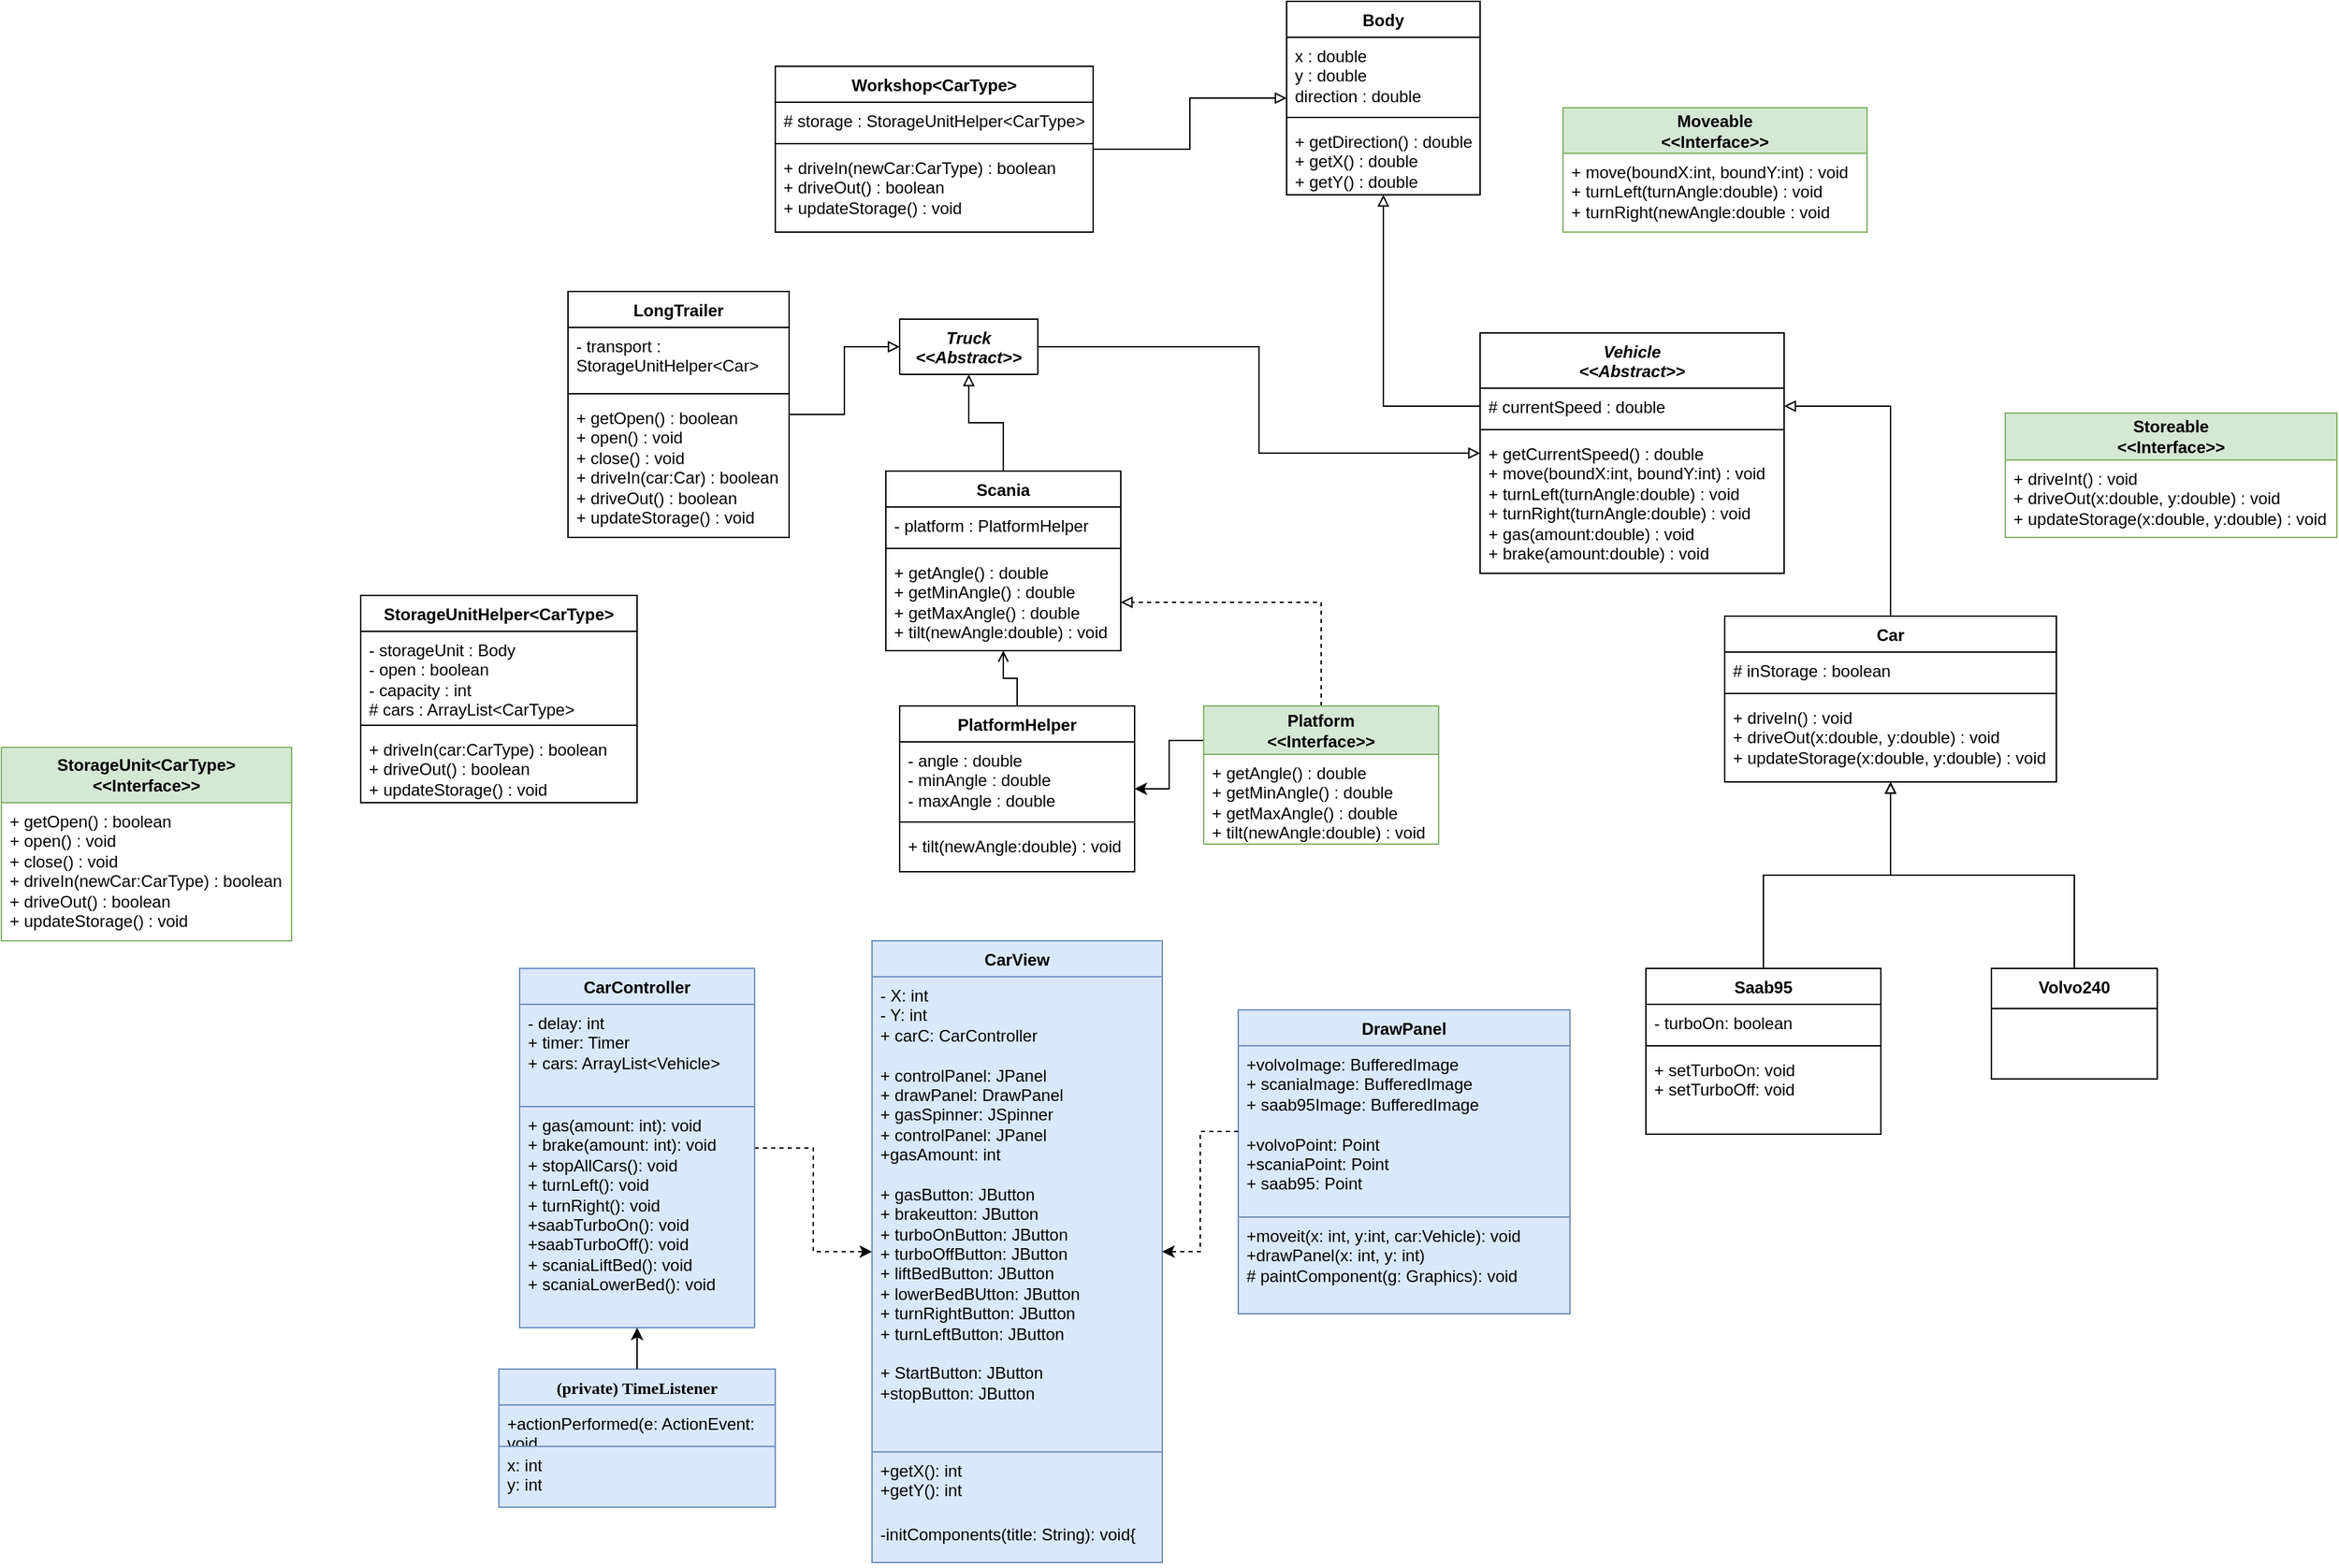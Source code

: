 <mxfile version="22.1.5" type="github">
  <diagram name="Sida-1" id="CnWCtKxtzdh5dnYdsv_A">
    <mxGraphModel dx="1622" dy="3037" grid="1" gridSize="10" guides="1" tooltips="1" connect="1" arrows="1" fold="1" page="1" pageScale="1" pageWidth="827" pageHeight="1169" math="0" shadow="0">
      <root>
        <mxCell id="0" />
        <mxCell id="1" parent="0" />
        <mxCell id="2kluUkrTPu_d9wiH57XI-1" value="&lt;div&gt;Body&lt;/div&gt;" style="swimlane;fontStyle=1;align=center;verticalAlign=top;childLayout=stackLayout;horizontal=1;startSize=26;horizontalStack=0;resizeParent=1;resizeParentMax=0;resizeLast=0;collapsible=1;marginBottom=0;whiteSpace=wrap;html=1;" parent="1" vertex="1">
          <mxGeometry x="270" y="-120" width="140" height="140" as="geometry" />
        </mxCell>
        <mxCell id="2kluUkrTPu_d9wiH57XI-2" value="x : double&lt;br&gt;y : double&lt;br&gt;direction : double" style="text;strokeColor=none;fillColor=none;align=left;verticalAlign=top;spacingLeft=4;spacingRight=4;overflow=hidden;rotatable=0;points=[[0,0.5],[1,0.5]];portConstraint=eastwest;whiteSpace=wrap;html=1;" parent="2kluUkrTPu_d9wiH57XI-1" vertex="1">
          <mxGeometry y="26" width="140" height="54" as="geometry" />
        </mxCell>
        <mxCell id="2kluUkrTPu_d9wiH57XI-3" value="" style="line;strokeWidth=1;fillColor=none;align=left;verticalAlign=middle;spacingTop=-1;spacingLeft=3;spacingRight=3;rotatable=0;labelPosition=right;points=[];portConstraint=eastwest;strokeColor=inherit;" parent="2kluUkrTPu_d9wiH57XI-1" vertex="1">
          <mxGeometry y="80" width="140" height="8" as="geometry" />
        </mxCell>
        <mxCell id="2kluUkrTPu_d9wiH57XI-4" value="+ getDirection() : double&lt;br&gt;+ getX() : double&lt;br&gt;+ getY() : double" style="text;strokeColor=none;fillColor=none;align=left;verticalAlign=top;spacingLeft=4;spacingRight=4;overflow=hidden;rotatable=0;points=[[0,0.5],[1,0.5]];portConstraint=eastwest;whiteSpace=wrap;html=1;" parent="2kluUkrTPu_d9wiH57XI-1" vertex="1">
          <mxGeometry y="88" width="140" height="52" as="geometry" />
        </mxCell>
        <mxCell id="2kluUkrTPu_d9wiH57XI-86" style="edgeStyle=orthogonalEdgeStyle;rounded=0;orthogonalLoop=1;jettySize=auto;html=1;endArrow=block;endFill=0;" parent="1" source="2kluUkrTPu_d9wiH57XI-5" target="MsR3hsUYv7-_mPZWKxLB-7" edge="1">
          <mxGeometry relative="1" as="geometry" />
        </mxCell>
        <mxCell id="2kluUkrTPu_d9wiH57XI-5" value="Car" style="swimlane;fontStyle=1;align=center;verticalAlign=top;childLayout=stackLayout;horizontal=1;startSize=26;horizontalStack=0;resizeParent=1;resizeParentMax=0;resizeLast=0;collapsible=1;marginBottom=0;whiteSpace=wrap;html=1;" parent="1" vertex="1">
          <mxGeometry x="587" y="325" width="240" height="120" as="geometry" />
        </mxCell>
        <mxCell id="2kluUkrTPu_d9wiH57XI-6" value="# inStorage : boolean" style="text;strokeColor=none;fillColor=none;align=left;verticalAlign=top;spacingLeft=4;spacingRight=4;overflow=hidden;rotatable=0;points=[[0,0.5],[1,0.5]];portConstraint=eastwest;whiteSpace=wrap;html=1;" parent="2kluUkrTPu_d9wiH57XI-5" vertex="1">
          <mxGeometry y="26" width="240" height="26" as="geometry" />
        </mxCell>
        <mxCell id="2kluUkrTPu_d9wiH57XI-7" value="" style="line;strokeWidth=1;fillColor=none;align=left;verticalAlign=middle;spacingTop=-1;spacingLeft=3;spacingRight=3;rotatable=0;labelPosition=right;points=[];portConstraint=eastwest;strokeColor=inherit;" parent="2kluUkrTPu_d9wiH57XI-5" vertex="1">
          <mxGeometry y="52" width="240" height="8" as="geometry" />
        </mxCell>
        <mxCell id="2kluUkrTPu_d9wiH57XI-8" value="+ driveIn() : void&lt;br&gt;+ driveOut(x:double, y:double) : void&lt;br&gt;+ updateStorage(x:double, y:double) : void" style="text;strokeColor=none;fillColor=none;align=left;verticalAlign=top;spacingLeft=4;spacingRight=4;overflow=hidden;rotatable=0;points=[[0,0.5],[1,0.5]];portConstraint=eastwest;whiteSpace=wrap;html=1;" parent="2kluUkrTPu_d9wiH57XI-5" vertex="1">
          <mxGeometry y="60" width="240" height="60" as="geometry" />
        </mxCell>
        <mxCell id="H5_OlWIS93rptUYR8ua4-9" style="edgeStyle=orthogonalEdgeStyle;rounded=0;orthogonalLoop=1;jettySize=auto;html=1;dashed=1;" edge="1" parent="1" source="2kluUkrTPu_d9wiH57XI-9" target="2kluUkrTPu_d9wiH57XI-13">
          <mxGeometry relative="1" as="geometry" />
        </mxCell>
        <mxCell id="2kluUkrTPu_d9wiH57XI-9" value="CarController" style="swimlane;fontStyle=1;align=center;verticalAlign=top;childLayout=stackLayout;horizontal=1;startSize=26;horizontalStack=0;resizeParent=1;resizeParentMax=0;resizeLast=0;collapsible=1;marginBottom=0;whiteSpace=wrap;html=1;fillColor=#dae8fc;strokeColor=#6c8ebf;" parent="1" vertex="1">
          <mxGeometry x="-285" y="580" width="170" height="260" as="geometry" />
        </mxCell>
        <mxCell id="2kluUkrTPu_d9wiH57XI-10" value="&lt;div&gt;- delay: int&lt;/div&gt;&lt;div&gt;+ timer: Timer&lt;/div&gt;&lt;div&gt;+ cars: ArrayList&amp;lt;Vehicle&amp;gt;&lt;br&gt;&lt;/div&gt;" style="text;strokeColor=#6c8ebf;fillColor=#dae8fc;align=left;verticalAlign=top;spacingLeft=4;spacingRight=4;overflow=hidden;rotatable=0;points=[[0,0.5],[1,0.5]];portConstraint=eastwest;whiteSpace=wrap;html=1;" parent="2kluUkrTPu_d9wiH57XI-9" vertex="1">
          <mxGeometry y="26" width="170" height="74" as="geometry" />
        </mxCell>
        <mxCell id="2kluUkrTPu_d9wiH57XI-12" value="&lt;div&gt;+ gas(amount: int): void&lt;/div&gt;&lt;div&gt;+ brake(amount: int): void&lt;/div&gt;&lt;div&gt;+ stopAllCars(): void&lt;/div&gt;&lt;div&gt;+ turnLeft(): void&lt;/div&gt;&lt;div&gt;+ turnRight(): void&lt;/div&gt;&lt;div&gt;+saabTurboOn(): void&lt;br&gt;&lt;/div&gt;&lt;div&gt;+saabTurboOff(): void&lt;br&gt;&lt;/div&gt;&lt;div&gt;+ scaniaLiftBed(): void&lt;/div&gt;&lt;div&gt;+ scaniaLowerBed(): void&lt;br&gt;&lt;/div&gt;&lt;div&gt;&lt;br&gt;&lt;/div&gt;" style="text;strokeColor=#6c8ebf;fillColor=#dae8fc;align=left;verticalAlign=top;spacingLeft=4;spacingRight=4;overflow=hidden;rotatable=0;points=[[0,0.5],[1,0.5]];portConstraint=eastwest;whiteSpace=wrap;html=1;" parent="2kluUkrTPu_d9wiH57XI-9" vertex="1">
          <mxGeometry y="100" width="170" height="160" as="geometry" />
        </mxCell>
        <mxCell id="2kluUkrTPu_d9wiH57XI-13" value="CarView" style="swimlane;fontStyle=1;align=center;verticalAlign=top;childLayout=stackLayout;horizontal=1;startSize=26;horizontalStack=0;resizeParent=1;resizeParentMax=0;resizeLast=0;collapsible=1;marginBottom=0;whiteSpace=wrap;html=1;fillColor=#dae8fc;strokeColor=#6c8ebf;" parent="1" vertex="1">
          <mxGeometry x="-30" y="560" width="210" height="450" as="geometry" />
        </mxCell>
        <mxCell id="2kluUkrTPu_d9wiH57XI-14" value="&lt;div&gt;- X: int&lt;/div&gt;&lt;div&gt;- Y: int&lt;br&gt;&lt;/div&gt;&lt;div&gt;+ carC: CarController&lt;/div&gt;&lt;br&gt;&lt;div&gt;+ controlPanel: JPanel&lt;br&gt;&lt;/div&gt;&lt;div&gt;+ drawPanel: DrawPanel&lt;/div&gt;&lt;div&gt;+ gasSpinner: JSpinner&lt;br&gt;&lt;/div&gt;&lt;div&gt;+ controlPanel: JPanel&lt;br&gt;&lt;/div&gt;&lt;div&gt;+gasAmount: int&lt;br&gt;&lt;/div&gt;&lt;div&gt;&lt;div&gt;&lt;br&gt;&lt;/div&gt;&lt;div&gt;+ gasButton: JButton&lt;/div&gt;&lt;div&gt;+ brakeutton: JButton&lt;/div&gt;&lt;/div&gt;&lt;div&gt;+ turboOnButton: JButton&lt;/div&gt;&lt;div&gt;+ turboOffButton: JButton&lt;/div&gt;&lt;div&gt;+ liftBedButton: JButton&lt;/div&gt;&lt;div&gt;+ lowerBedBUtton: JButton&lt;/div&gt;&lt;div&gt;+ turnRightButton: JButton &lt;br&gt;&lt;/div&gt;&lt;div&gt;+ turnLeftButton: JButton &lt;br&gt;&lt;/div&gt;&lt;div&gt;&lt;br&gt;&lt;/div&gt;&lt;div&gt;+ StartButton: JButton&lt;/div&gt;&lt;div&gt;+stopButton: JButton&lt;br&gt;&lt;/div&gt;&lt;div&gt;&lt;br&gt;&lt;/div&gt;" style="text;strokeColor=#6c8ebf;fillColor=#dae8fc;align=left;verticalAlign=top;spacingLeft=4;spacingRight=4;overflow=hidden;rotatable=0;points=[[0,0.5],[1,0.5]];portConstraint=eastwest;whiteSpace=wrap;html=1;" parent="2kluUkrTPu_d9wiH57XI-13" vertex="1">
          <mxGeometry y="26" width="210" height="344" as="geometry" />
        </mxCell>
        <mxCell id="2kluUkrTPu_d9wiH57XI-16" value="&lt;div&gt;+getX(): int&lt;/div&gt;&lt;div&gt;+getY(): int&lt;/div&gt;&lt;div&gt;&lt;br&gt;&lt;/div&gt;&lt;div&gt;-initComponents(title: String): void{&lt;sup&gt;&lt;br&gt;&lt;/sup&gt;&lt;/div&gt;&lt;div&gt;&lt;br&gt;&lt;/div&gt;" style="text;strokeColor=#6c8ebf;fillColor=#dae8fc;align=left;verticalAlign=top;spacingLeft=4;spacingRight=4;overflow=hidden;rotatable=0;points=[[0,0.5],[1,0.5]];portConstraint=eastwest;whiteSpace=wrap;html=1;" parent="2kluUkrTPu_d9wiH57XI-13" vertex="1">
          <mxGeometry y="370" width="210" height="80" as="geometry" />
        </mxCell>
        <mxCell id="2kluUkrTPu_d9wiH57XI-17" value="DrawPanel" style="swimlane;fontStyle=1;align=center;verticalAlign=top;childLayout=stackLayout;horizontal=1;startSize=26;horizontalStack=0;resizeParent=1;resizeParentMax=0;resizeLast=0;collapsible=1;marginBottom=0;whiteSpace=wrap;html=1;fillColor=#dae8fc;strokeColor=#6c8ebf;" parent="1" vertex="1">
          <mxGeometry x="235" y="610" width="240" height="220" as="geometry" />
        </mxCell>
        <mxCell id="2kluUkrTPu_d9wiH57XI-18" value="&lt;div&gt;+volvoImage: BufferedImage&lt;/div&gt;&lt;div&gt;+ scaniaImage: BufferedImage&lt;br&gt;&lt;/div&gt;&lt;div&gt;+ saab95Image: BufferedImage&lt;/div&gt;&lt;div&gt;&lt;br&gt;&lt;/div&gt;&lt;div&gt;+volvoPoint: Point&lt;/div&gt;&lt;div&gt;+scaniaPoint: Point&lt;/div&gt;&lt;div&gt;+ saab95: Point&lt;/div&gt;" style="text;strokeColor=#6c8ebf;fillColor=#dae8fc;align=left;verticalAlign=top;spacingLeft=4;spacingRight=4;overflow=hidden;rotatable=0;points=[[0,0.5],[1,0.5]];portConstraint=eastwest;whiteSpace=wrap;html=1;" parent="2kluUkrTPu_d9wiH57XI-17" vertex="1">
          <mxGeometry y="26" width="240" height="124" as="geometry" />
        </mxCell>
        <mxCell id="2kluUkrTPu_d9wiH57XI-20" value="&lt;div&gt;+moveit(x: int, y:int, car:Vehicle): void&lt;br&gt;&lt;/div&gt;&lt;div&gt;+drawPanel(x: int, y: int)&lt;br&gt;&lt;/div&gt;# paintComponent(g: Graphics): void " style="text;strokeColor=#6c8ebf;fillColor=#dae8fc;align=left;verticalAlign=top;spacingLeft=4;spacingRight=4;overflow=hidden;rotatable=0;points=[[0,0.5],[1,0.5]];portConstraint=eastwest;whiteSpace=wrap;html=1;" parent="2kluUkrTPu_d9wiH57XI-17" vertex="1">
          <mxGeometry y="150" width="240" height="70" as="geometry" />
        </mxCell>
        <mxCell id="2kluUkrTPu_d9wiH57XI-82" style="edgeStyle=orthogonalEdgeStyle;rounded=0;orthogonalLoop=1;jettySize=auto;html=1;endArrow=block;endFill=0;" parent="1" source="2kluUkrTPu_d9wiH57XI-21" target="MsR3hsUYv7-_mPZWKxLB-6" edge="1">
          <mxGeometry relative="1" as="geometry" />
        </mxCell>
        <mxCell id="2kluUkrTPu_d9wiH57XI-21" value="&lt;div&gt;&lt;i&gt;Truck&lt;/i&gt;&lt;/div&gt;&lt;div&gt;&lt;i&gt;&amp;lt;&amp;lt;Abstract&amp;gt;&amp;gt;&lt;/i&gt;&lt;/div&gt;" style="swimlane;fontStyle=1;align=center;verticalAlign=top;childLayout=stackLayout;horizontal=1;startSize=66;horizontalStack=0;resizeParent=1;resizeParentMax=0;resizeLast=0;collapsible=1;marginBottom=0;whiteSpace=wrap;html=1;" parent="1" vertex="1">
          <mxGeometry x="-10" y="110" width="100" height="40" as="geometry" />
        </mxCell>
        <mxCell id="m9QJUeq86h9TBKvvN4Z5-19" style="edgeStyle=orthogonalEdgeStyle;rounded=0;orthogonalLoop=1;jettySize=auto;html=1;exitX=0.5;exitY=0;exitDx=0;exitDy=0;endArrow=open;endFill=0;" edge="1" parent="1" source="2kluUkrTPu_d9wiH57XI-28" target="2kluUkrTPu_d9wiH57XI-37">
          <mxGeometry relative="1" as="geometry" />
        </mxCell>
        <mxCell id="2kluUkrTPu_d9wiH57XI-28" value="PlatformHelper" style="swimlane;fontStyle=1;align=center;verticalAlign=top;childLayout=stackLayout;horizontal=1;startSize=26;horizontalStack=0;resizeParent=1;resizeParentMax=0;resizeLast=0;collapsible=1;marginBottom=0;whiteSpace=wrap;html=1;" parent="1" vertex="1">
          <mxGeometry x="-10" y="390" width="170" height="120" as="geometry" />
        </mxCell>
        <mxCell id="2kluUkrTPu_d9wiH57XI-29" value="- angle : double&lt;br&gt;- minAngle : double&lt;br&gt;- maxAngle : double" style="text;strokeColor=none;fillColor=none;align=left;verticalAlign=top;spacingLeft=4;spacingRight=4;overflow=hidden;rotatable=0;points=[[0,0.5],[1,0.5]];portConstraint=eastwest;whiteSpace=wrap;html=1;" parent="2kluUkrTPu_d9wiH57XI-28" vertex="1">
          <mxGeometry y="26" width="170" height="54" as="geometry" />
        </mxCell>
        <mxCell id="2kluUkrTPu_d9wiH57XI-30" value="" style="line;strokeWidth=1;fillColor=none;align=left;verticalAlign=middle;spacingTop=-1;spacingLeft=3;spacingRight=3;rotatable=0;labelPosition=right;points=[];portConstraint=eastwest;strokeColor=inherit;" parent="2kluUkrTPu_d9wiH57XI-28" vertex="1">
          <mxGeometry y="80" width="170" height="8" as="geometry" />
        </mxCell>
        <mxCell id="2kluUkrTPu_d9wiH57XI-31" value="+ tilt(newAngle:double) : void" style="text;strokeColor=none;fillColor=none;align=left;verticalAlign=top;spacingLeft=4;spacingRight=4;overflow=hidden;rotatable=0;points=[[0,0.5],[1,0.5]];portConstraint=eastwest;whiteSpace=wrap;html=1;" parent="2kluUkrTPu_d9wiH57XI-28" vertex="1">
          <mxGeometry y="88" width="170" height="32" as="geometry" />
        </mxCell>
        <mxCell id="2kluUkrTPu_d9wiH57XI-45" style="edgeStyle=orthogonalEdgeStyle;rounded=0;orthogonalLoop=1;jettySize=auto;html=1;endArrow=block;endFill=0;" parent="1" source="2kluUkrTPu_d9wiH57XI-32" target="2kluUkrTPu_d9wiH57XI-5" edge="1">
          <mxGeometry relative="1" as="geometry" />
        </mxCell>
        <mxCell id="2kluUkrTPu_d9wiH57XI-32" value="&lt;div&gt;Saab95&lt;/div&gt;" style="swimlane;fontStyle=1;align=center;verticalAlign=top;childLayout=stackLayout;horizontal=1;startSize=26;horizontalStack=0;resizeParent=1;resizeParentMax=0;resizeLast=0;collapsible=1;marginBottom=0;whiteSpace=wrap;html=1;" parent="1" vertex="1">
          <mxGeometry x="530" y="580" width="170" height="120" as="geometry" />
        </mxCell>
        <mxCell id="2kluUkrTPu_d9wiH57XI-33" value="- turboOn: boolean" style="text;strokeColor=none;fillColor=none;align=left;verticalAlign=top;spacingLeft=4;spacingRight=4;overflow=hidden;rotatable=0;points=[[0,0.5],[1,0.5]];portConstraint=eastwest;whiteSpace=wrap;html=1;" parent="2kluUkrTPu_d9wiH57XI-32" vertex="1">
          <mxGeometry y="26" width="170" height="26" as="geometry" />
        </mxCell>
        <mxCell id="2kluUkrTPu_d9wiH57XI-34" value="" style="line;strokeWidth=1;fillColor=none;align=left;verticalAlign=middle;spacingTop=-1;spacingLeft=3;spacingRight=3;rotatable=0;labelPosition=right;points=[];portConstraint=eastwest;strokeColor=inherit;" parent="2kluUkrTPu_d9wiH57XI-32" vertex="1">
          <mxGeometry y="52" width="170" height="8" as="geometry" />
        </mxCell>
        <mxCell id="2kluUkrTPu_d9wiH57XI-35" value="&lt;div&gt;+ setTurboOn: void&lt;/div&gt;&lt;div&gt;+ setTurboOff: void&lt;br&gt;&lt;/div&gt;" style="text;strokeColor=none;fillColor=none;align=left;verticalAlign=top;spacingLeft=4;spacingRight=4;overflow=hidden;rotatable=0;points=[[0,0.5],[1,0.5]];portConstraint=eastwest;whiteSpace=wrap;html=1;" parent="2kluUkrTPu_d9wiH57XI-32" vertex="1">
          <mxGeometry y="60" width="170" height="60" as="geometry" />
        </mxCell>
        <mxCell id="2kluUkrTPu_d9wiH57XI-46" style="edgeStyle=orthogonalEdgeStyle;rounded=0;orthogonalLoop=1;jettySize=auto;html=1;endArrow=block;endFill=0;" parent="1" source="2kluUkrTPu_d9wiH57XI-41" target="2kluUkrTPu_d9wiH57XI-5" edge="1">
          <mxGeometry relative="1" as="geometry" />
        </mxCell>
        <mxCell id="2kluUkrTPu_d9wiH57XI-41" value="&lt;div&gt;Volvo240&lt;/div&gt;" style="swimlane;fontStyle=1;align=center;verticalAlign=top;childLayout=stackLayout;horizontal=1;startSize=29;horizontalStack=0;resizeParent=1;resizeParentMax=0;resizeLast=0;collapsible=1;marginBottom=0;whiteSpace=wrap;html=1;" parent="1" vertex="1">
          <mxGeometry x="780" y="580" width="120" height="80" as="geometry" />
        </mxCell>
        <mxCell id="2kluUkrTPu_d9wiH57XI-85" style="edgeStyle=orthogonalEdgeStyle;rounded=0;orthogonalLoop=1;jettySize=auto;html=1;endArrow=block;endFill=0;" parent="1" source="2kluUkrTPu_d9wiH57XI-37" target="2kluUkrTPu_d9wiH57XI-21" edge="1">
          <mxGeometry relative="1" as="geometry" />
        </mxCell>
        <mxCell id="2kluUkrTPu_d9wiH57XI-37" value="Scania" style="swimlane;fontStyle=1;align=center;verticalAlign=top;childLayout=stackLayout;horizontal=1;startSize=26;horizontalStack=0;resizeParent=1;resizeParentMax=0;resizeLast=0;collapsible=1;marginBottom=0;whiteSpace=wrap;html=1;" parent="1" vertex="1">
          <mxGeometry x="-20" y="220" width="170" height="130" as="geometry" />
        </mxCell>
        <mxCell id="2kluUkrTPu_d9wiH57XI-38" value="- platform : PlatformHelper" style="text;strokeColor=none;fillColor=none;align=left;verticalAlign=top;spacingLeft=4;spacingRight=4;overflow=hidden;rotatable=0;points=[[0,0.5],[1,0.5]];portConstraint=eastwest;whiteSpace=wrap;html=1;" parent="2kluUkrTPu_d9wiH57XI-37" vertex="1">
          <mxGeometry y="26" width="170" height="26" as="geometry" />
        </mxCell>
        <mxCell id="2kluUkrTPu_d9wiH57XI-39" value="" style="line;strokeWidth=1;fillColor=none;align=left;verticalAlign=middle;spacingTop=-1;spacingLeft=3;spacingRight=3;rotatable=0;labelPosition=right;points=[];portConstraint=eastwest;strokeColor=inherit;" parent="2kluUkrTPu_d9wiH57XI-37" vertex="1">
          <mxGeometry y="52" width="170" height="8" as="geometry" />
        </mxCell>
        <mxCell id="2kluUkrTPu_d9wiH57XI-40" value="+ getAngle() : double&lt;br&gt;+ getMinAngle() : double&lt;br&gt;+ getMaxAngle() : double&lt;br&gt;+ tilt(newAngle:double) : void" style="text;strokeColor=none;fillColor=none;align=left;verticalAlign=top;spacingLeft=4;spacingRight=4;overflow=hidden;rotatable=0;points=[[0,0.5],[1,0.5]];portConstraint=eastwest;whiteSpace=wrap;html=1;" parent="2kluUkrTPu_d9wiH57XI-37" vertex="1">
          <mxGeometry y="60" width="170" height="70" as="geometry" />
        </mxCell>
        <mxCell id="2kluUkrTPu_d9wiH57XI-79" style="edgeStyle=orthogonalEdgeStyle;rounded=0;orthogonalLoop=1;jettySize=auto;html=1;endArrow=block;endFill=0;exitX=0;exitY=0.5;exitDx=0;exitDy=0;" parent="1" source="MsR3hsUYv7-_mPZWKxLB-7" target="2kluUkrTPu_d9wiH57XI-1" edge="1">
          <mxGeometry relative="1" as="geometry" />
        </mxCell>
        <mxCell id="MsR3hsUYv7-_mPZWKxLB-6" value="&lt;i&gt;Vehicle&lt;br&gt;&amp;lt;&amp;lt;Abstract&amp;gt;&amp;gt;&lt;/i&gt;" style="swimlane;fontStyle=1;align=center;verticalAlign=top;childLayout=stackLayout;horizontal=1;startSize=40;horizontalStack=0;resizeParent=1;resizeParentMax=0;resizeLast=0;collapsible=1;marginBottom=0;whiteSpace=wrap;html=1;" parent="1" vertex="1">
          <mxGeometry x="410" y="120" width="220" height="174" as="geometry" />
        </mxCell>
        <mxCell id="MsR3hsUYv7-_mPZWKxLB-7" value="# currentSpeed : double" style="text;strokeColor=none;fillColor=none;align=left;verticalAlign=top;spacingLeft=4;spacingRight=4;overflow=hidden;rotatable=0;points=[[0,0.5],[1,0.5]];portConstraint=eastwest;whiteSpace=wrap;html=1;" parent="MsR3hsUYv7-_mPZWKxLB-6" vertex="1">
          <mxGeometry y="40" width="220" height="26" as="geometry" />
        </mxCell>
        <mxCell id="MsR3hsUYv7-_mPZWKxLB-8" value="" style="line;strokeWidth=1;fillColor=none;align=left;verticalAlign=middle;spacingTop=-1;spacingLeft=3;spacingRight=3;rotatable=0;labelPosition=right;points=[];portConstraint=eastwest;strokeColor=inherit;" parent="MsR3hsUYv7-_mPZWKxLB-6" vertex="1">
          <mxGeometry y="66" width="220" height="8" as="geometry" />
        </mxCell>
        <mxCell id="MsR3hsUYv7-_mPZWKxLB-9" value="+ getCurrentSpeed() : double&lt;br&gt;+ move(boundX:int, boundY:int) : void&lt;br&gt;+ turnLeft(turnAngle:double) : void&lt;br&gt;+ turnRight(turnAngle:double) : void&lt;br&gt;+ gas(amount:double) : void&lt;br&gt;+ brake(amount:double) : void" style="text;strokeColor=none;fillColor=none;align=left;verticalAlign=top;spacingLeft=4;spacingRight=4;overflow=hidden;rotatable=0;points=[[0,0.5],[1,0.5]];portConstraint=eastwest;whiteSpace=wrap;html=1;" parent="MsR3hsUYv7-_mPZWKxLB-6" vertex="1">
          <mxGeometry y="74" width="220" height="100" as="geometry" />
        </mxCell>
        <mxCell id="2kluUkrTPu_d9wiH57XI-49" value="StorageUnitHelper&amp;lt;CarType&amp;gt;" style="swimlane;fontStyle=1;align=center;verticalAlign=top;childLayout=stackLayout;horizontal=1;startSize=26;horizontalStack=0;resizeParent=1;resizeParentMax=0;resizeLast=0;collapsible=1;marginBottom=0;whiteSpace=wrap;html=1;" parent="1" vertex="1">
          <mxGeometry x="-400" y="310" width="200" height="150" as="geometry" />
        </mxCell>
        <mxCell id="2kluUkrTPu_d9wiH57XI-50" value="- storageUnit : Body&lt;br&gt;- open : boolean&lt;br&gt;- capacity : int&lt;br&gt;# cars : ArrayList&amp;lt;CarType&amp;gt;" style="text;strokeColor=none;fillColor=none;align=left;verticalAlign=top;spacingLeft=4;spacingRight=4;overflow=hidden;rotatable=0;points=[[0,0.5],[1,0.5]];portConstraint=eastwest;whiteSpace=wrap;html=1;" parent="2kluUkrTPu_d9wiH57XI-49" vertex="1">
          <mxGeometry y="26" width="200" height="64" as="geometry" />
        </mxCell>
        <mxCell id="2kluUkrTPu_d9wiH57XI-51" value="" style="line;strokeWidth=1;fillColor=none;align=left;verticalAlign=middle;spacingTop=-1;spacingLeft=3;spacingRight=3;rotatable=0;labelPosition=right;points=[];portConstraint=eastwest;strokeColor=inherit;" parent="2kluUkrTPu_d9wiH57XI-49" vertex="1">
          <mxGeometry y="90" width="200" height="8" as="geometry" />
        </mxCell>
        <mxCell id="2kluUkrTPu_d9wiH57XI-52" value="+ driveIn(car:CarType) : boolean&lt;br&gt;+ driveOut() : boolean&lt;br&gt;+ updateStorage() : void" style="text;strokeColor=none;fillColor=none;align=left;verticalAlign=top;spacingLeft=4;spacingRight=4;overflow=hidden;rotatable=0;points=[[0,0.5],[1,0.5]];portConstraint=eastwest;whiteSpace=wrap;html=1;" parent="2kluUkrTPu_d9wiH57XI-49" vertex="1">
          <mxGeometry y="98" width="200" height="52" as="geometry" />
        </mxCell>
        <mxCell id="2kluUkrTPu_d9wiH57XI-80" style="edgeStyle=orthogonalEdgeStyle;rounded=0;orthogonalLoop=1;jettySize=auto;html=1;endArrow=block;endFill=0;" parent="1" source="2kluUkrTPu_d9wiH57XI-73" target="2kluUkrTPu_d9wiH57XI-1" edge="1">
          <mxGeometry relative="1" as="geometry" />
        </mxCell>
        <mxCell id="2kluUkrTPu_d9wiH57XI-73" value="&lt;div&gt;Workshop&amp;lt;CarType&amp;gt;&lt;/div&gt;" style="swimlane;fontStyle=1;align=center;verticalAlign=top;childLayout=stackLayout;horizontal=1;startSize=26;horizontalStack=0;resizeParent=1;resizeParentMax=0;resizeLast=0;collapsible=1;marginBottom=0;whiteSpace=wrap;html=1;" parent="1" vertex="1">
          <mxGeometry x="-100" y="-73" width="230" height="120" as="geometry" />
        </mxCell>
        <mxCell id="2kluUkrTPu_d9wiH57XI-74" value="# storage : StorageUnitHelper&amp;lt;CarType&amp;gt;" style="text;strokeColor=none;fillColor=none;align=left;verticalAlign=top;spacingLeft=4;spacingRight=4;overflow=hidden;rotatable=0;points=[[0,0.5],[1,0.5]];portConstraint=eastwest;whiteSpace=wrap;html=1;" parent="2kluUkrTPu_d9wiH57XI-73" vertex="1">
          <mxGeometry y="26" width="230" height="26" as="geometry" />
        </mxCell>
        <mxCell id="2kluUkrTPu_d9wiH57XI-75" value="" style="line;strokeWidth=1;fillColor=none;align=left;verticalAlign=middle;spacingTop=-1;spacingLeft=3;spacingRight=3;rotatable=0;labelPosition=right;points=[];portConstraint=eastwest;strokeColor=inherit;" parent="2kluUkrTPu_d9wiH57XI-73" vertex="1">
          <mxGeometry y="52" width="230" height="8" as="geometry" />
        </mxCell>
        <mxCell id="2kluUkrTPu_d9wiH57XI-76" value="+ driveIn(newCar:CarType) : boolean&lt;br&gt;+ driveOut() : boolean&lt;br&gt;+ updateStorage() : void" style="text;strokeColor=none;fillColor=none;align=left;verticalAlign=top;spacingLeft=4;spacingRight=4;overflow=hidden;rotatable=0;points=[[0,0.5],[1,0.5]];portConstraint=eastwest;whiteSpace=wrap;html=1;" parent="2kluUkrTPu_d9wiH57XI-73" vertex="1">
          <mxGeometry y="60" width="230" height="60" as="geometry" />
        </mxCell>
        <mxCell id="2kluUkrTPu_d9wiH57XI-93" style="edgeStyle=orthogonalEdgeStyle;rounded=0;orthogonalLoop=1;jettySize=auto;html=1;endArrow=block;endFill=0;" parent="1" source="2kluUkrTPu_d9wiH57XI-89" target="2kluUkrTPu_d9wiH57XI-21" edge="1">
          <mxGeometry relative="1" as="geometry" />
        </mxCell>
        <mxCell id="2kluUkrTPu_d9wiH57XI-89" value="&lt;div&gt;LongTrailer&lt;/div&gt;" style="swimlane;fontStyle=1;align=center;verticalAlign=top;childLayout=stackLayout;horizontal=1;startSize=26;horizontalStack=0;resizeParent=1;resizeParentMax=0;resizeLast=0;collapsible=1;marginBottom=0;whiteSpace=wrap;html=1;" parent="1" vertex="1">
          <mxGeometry x="-250" y="90" width="160" height="178" as="geometry" />
        </mxCell>
        <mxCell id="2kluUkrTPu_d9wiH57XI-90" value="- transport : StorageUnitHelper&amp;lt;Car&amp;gt;" style="text;strokeColor=none;fillColor=none;align=left;verticalAlign=top;spacingLeft=4;spacingRight=4;overflow=hidden;rotatable=0;points=[[0,0.5],[1,0.5]];portConstraint=eastwest;whiteSpace=wrap;html=1;" parent="2kluUkrTPu_d9wiH57XI-89" vertex="1">
          <mxGeometry y="26" width="160" height="44" as="geometry" />
        </mxCell>
        <mxCell id="2kluUkrTPu_d9wiH57XI-91" value="" style="line;strokeWidth=1;fillColor=none;align=left;verticalAlign=middle;spacingTop=-1;spacingLeft=3;spacingRight=3;rotatable=0;labelPosition=right;points=[];portConstraint=eastwest;strokeColor=inherit;" parent="2kluUkrTPu_d9wiH57XI-89" vertex="1">
          <mxGeometry y="70" width="160" height="8" as="geometry" />
        </mxCell>
        <mxCell id="2kluUkrTPu_d9wiH57XI-92" value="+ getOpen() : boolean&lt;br&gt;+ open() : void&lt;br&gt;+ close() : void&lt;br&gt;+ driveIn(car:Car) : boolean&lt;br&gt;+ driveOut() : boolean&lt;br&gt;+ updateStorage() : void" style="text;strokeColor=none;fillColor=none;align=left;verticalAlign=top;spacingLeft=4;spacingRight=4;overflow=hidden;rotatable=0;points=[[0,0.5],[1,0.5]];portConstraint=eastwest;whiteSpace=wrap;html=1;" parent="2kluUkrTPu_d9wiH57XI-89" vertex="1">
          <mxGeometry y="78" width="160" height="100" as="geometry" />
        </mxCell>
        <mxCell id="2kluUkrTPu_d9wiH57XI-96" value="&lt;font face=&quot;Comic Sans MS&quot;&gt;(private) TimeListener &lt;/font&gt;" style="swimlane;fontStyle=1;align=center;verticalAlign=top;childLayout=stackLayout;horizontal=1;startSize=26;horizontalStack=0;resizeParent=1;resizeParentMax=0;resizeLast=0;collapsible=1;marginBottom=0;whiteSpace=wrap;html=1;fillColor=#dae8fc;strokeColor=#6c8ebf;" parent="1" vertex="1">
          <mxGeometry x="-300" y="870" width="200" height="100" as="geometry" />
        </mxCell>
        <mxCell id="2kluUkrTPu_d9wiH57XI-98" value="+actionPerformed(e: ActionEvent: void" style="text;strokeColor=#6c8ebf;fillColor=#dae8fc;align=left;verticalAlign=top;spacingLeft=4;spacingRight=4;overflow=hidden;rotatable=0;points=[[0,0.5],[1,0.5]];portConstraint=eastwest;whiteSpace=wrap;html=1;" parent="2kluUkrTPu_d9wiH57XI-96" vertex="1">
          <mxGeometry y="26" width="200" height="30" as="geometry" />
        </mxCell>
        <mxCell id="2kluUkrTPu_d9wiH57XI-97" value="&lt;div&gt;x: int&lt;/div&gt;&lt;div&gt;y: int&lt;br&gt;&lt;/div&gt;" style="text;strokeColor=#6c8ebf;fillColor=#dae8fc;align=left;verticalAlign=top;spacingLeft=4;spacingRight=4;overflow=hidden;rotatable=0;points=[[0,0.5],[1,0.5]];portConstraint=eastwest;whiteSpace=wrap;html=1;" parent="2kluUkrTPu_d9wiH57XI-96" vertex="1">
          <mxGeometry y="56" width="200" height="44" as="geometry" />
        </mxCell>
        <mxCell id="m9QJUeq86h9TBKvvN4Z5-20" style="edgeStyle=orthogonalEdgeStyle;rounded=0;orthogonalLoop=1;jettySize=auto;html=1;exitX=0;exitY=0.25;exitDx=0;exitDy=0;" edge="1" parent="1" source="m9QJUeq86h9TBKvvN4Z5-1" target="2kluUkrTPu_d9wiH57XI-28">
          <mxGeometry relative="1" as="geometry" />
        </mxCell>
        <mxCell id="m9QJUeq86h9TBKvvN4Z5-21" style="edgeStyle=orthogonalEdgeStyle;rounded=0;orthogonalLoop=1;jettySize=auto;html=1;exitX=0.5;exitY=0;exitDx=0;exitDy=0;endArrow=block;endFill=0;dashed=1;entryX=1;entryY=0.5;entryDx=0;entryDy=0;" edge="1" parent="1" source="m9QJUeq86h9TBKvvN4Z5-1" target="2kluUkrTPu_d9wiH57XI-40">
          <mxGeometry relative="1" as="geometry" />
        </mxCell>
        <mxCell id="m9QJUeq86h9TBKvvN4Z5-1" value="&lt;b&gt;Platform&lt;br&gt;&amp;lt;&amp;lt;Interface&amp;gt;&amp;gt;&lt;br&gt;&lt;/b&gt;" style="swimlane;fontStyle=0;childLayout=stackLayout;horizontal=1;startSize=35;fillColor=#d5e8d4;horizontalStack=0;resizeParent=1;resizeParentMax=0;resizeLast=0;collapsible=1;marginBottom=0;whiteSpace=wrap;html=1;strokeColor=#82b366;" vertex="1" parent="1">
          <mxGeometry x="210" y="390" width="170" height="100" as="geometry" />
        </mxCell>
        <mxCell id="m9QJUeq86h9TBKvvN4Z5-2" value="+ getAngle() : double&lt;br&gt;+ getMinAngle() : double&lt;br&gt;+ getMaxAngle() : double&lt;br&gt;+ tilt(newAngle:double) : void" style="text;strokeColor=none;fillColor=none;align=left;verticalAlign=top;spacingLeft=4;spacingRight=4;overflow=hidden;rotatable=0;points=[[0,0.5],[1,0.5]];portConstraint=eastwest;whiteSpace=wrap;html=1;" vertex="1" parent="m9QJUeq86h9TBKvvN4Z5-1">
          <mxGeometry y="35" width="170" height="65" as="geometry" />
        </mxCell>
        <mxCell id="m9QJUeq86h9TBKvvN4Z5-5" value="&lt;b&gt;Moveable&lt;br&gt;&amp;lt;&amp;lt;Interface&amp;gt;&amp;gt;&lt;br&gt;&lt;/b&gt;" style="swimlane;fontStyle=0;childLayout=stackLayout;horizontal=1;startSize=33;fillColor=#d5e8d4;horizontalStack=0;resizeParent=1;resizeParentMax=0;resizeLast=0;collapsible=1;marginBottom=0;whiteSpace=wrap;html=1;strokeColor=#82b366;" vertex="1" parent="1">
          <mxGeometry x="470" y="-43" width="220" height="90" as="geometry" />
        </mxCell>
        <mxCell id="m9QJUeq86h9TBKvvN4Z5-6" value="+ move(boundX:int, boundY:int) : void&lt;br&gt;+ turnLeft(turnAngle:double) : void&lt;br&gt;+ turnRight(newAngle:double : void" style="text;strokeColor=none;fillColor=none;align=left;verticalAlign=top;spacingLeft=4;spacingRight=4;overflow=hidden;rotatable=0;points=[[0,0.5],[1,0.5]];portConstraint=eastwest;whiteSpace=wrap;html=1;" vertex="1" parent="m9QJUeq86h9TBKvvN4Z5-5">
          <mxGeometry y="33" width="220" height="57" as="geometry" />
        </mxCell>
        <mxCell id="m9QJUeq86h9TBKvvN4Z5-9" value="&lt;b&gt;Storeable&lt;br&gt;&amp;lt;&amp;lt;Interface&amp;gt;&amp;gt;&lt;br&gt;&lt;/b&gt;" style="swimlane;fontStyle=0;childLayout=stackLayout;horizontal=1;startSize=34;fillColor=#d5e8d4;horizontalStack=0;resizeParent=1;resizeParentMax=0;resizeLast=0;collapsible=1;marginBottom=0;whiteSpace=wrap;html=1;strokeColor=#82b366;" vertex="1" parent="1">
          <mxGeometry x="790" y="178" width="240" height="90" as="geometry" />
        </mxCell>
        <mxCell id="m9QJUeq86h9TBKvvN4Z5-10" value="+ driveInt() : void&lt;br&gt;+ driveOut(x:double, y:double) : void&lt;br&gt;+ updateStorage(x:double, y:double) : void" style="text;strokeColor=none;fillColor=none;align=left;verticalAlign=top;spacingLeft=4;spacingRight=4;overflow=hidden;rotatable=0;points=[[0,0.5],[1,0.5]];portConstraint=eastwest;whiteSpace=wrap;html=1;" vertex="1" parent="m9QJUeq86h9TBKvvN4Z5-9">
          <mxGeometry y="34" width="240" height="56" as="geometry" />
        </mxCell>
        <mxCell id="m9QJUeq86h9TBKvvN4Z5-13" value="&lt;b&gt;StorageUnit&amp;lt;CarType&amp;gt;&lt;br&gt;&amp;lt;&amp;lt;Interface&amp;gt;&amp;gt;&lt;br&gt;&lt;/b&gt;" style="swimlane;fontStyle=0;childLayout=stackLayout;horizontal=1;startSize=40;fillColor=#d5e8d4;horizontalStack=0;resizeParent=1;resizeParentMax=0;resizeLast=0;collapsible=1;marginBottom=0;whiteSpace=wrap;html=1;strokeColor=#82b366;" vertex="1" parent="1">
          <mxGeometry x="-660" y="420" width="210" height="140" as="geometry" />
        </mxCell>
        <mxCell id="m9QJUeq86h9TBKvvN4Z5-14" value="+ getOpen() : boolean&lt;br&gt;+ open() : void&lt;br&gt;+ close() : void&lt;br&gt;+ driveIn(newCar:CarType) : boolean&lt;br&gt;+ driveOut() : boolean&lt;br&gt;+ updateStorage() : void" style="text;strokeColor=none;fillColor=none;align=left;verticalAlign=top;spacingLeft=4;spacingRight=4;overflow=hidden;rotatable=0;points=[[0,0.5],[1,0.5]];portConstraint=eastwest;whiteSpace=wrap;html=1;" vertex="1" parent="m9QJUeq86h9TBKvvN4Z5-13">
          <mxGeometry y="40" width="210" height="100" as="geometry" />
        </mxCell>
        <mxCell id="H5_OlWIS93rptUYR8ua4-1" style="edgeStyle=orthogonalEdgeStyle;rounded=0;orthogonalLoop=1;jettySize=auto;html=1;" edge="1" parent="1" source="2kluUkrTPu_d9wiH57XI-96" target="2kluUkrTPu_d9wiH57XI-9">
          <mxGeometry relative="1" as="geometry" />
        </mxCell>
        <mxCell id="H5_OlWIS93rptUYR8ua4-10" style="edgeStyle=orthogonalEdgeStyle;rounded=0;orthogonalLoop=1;jettySize=auto;html=1;dashed=1;" edge="1" parent="1" source="2kluUkrTPu_d9wiH57XI-18" target="2kluUkrTPu_d9wiH57XI-13">
          <mxGeometry relative="1" as="geometry" />
        </mxCell>
      </root>
    </mxGraphModel>
  </diagram>
</mxfile>
